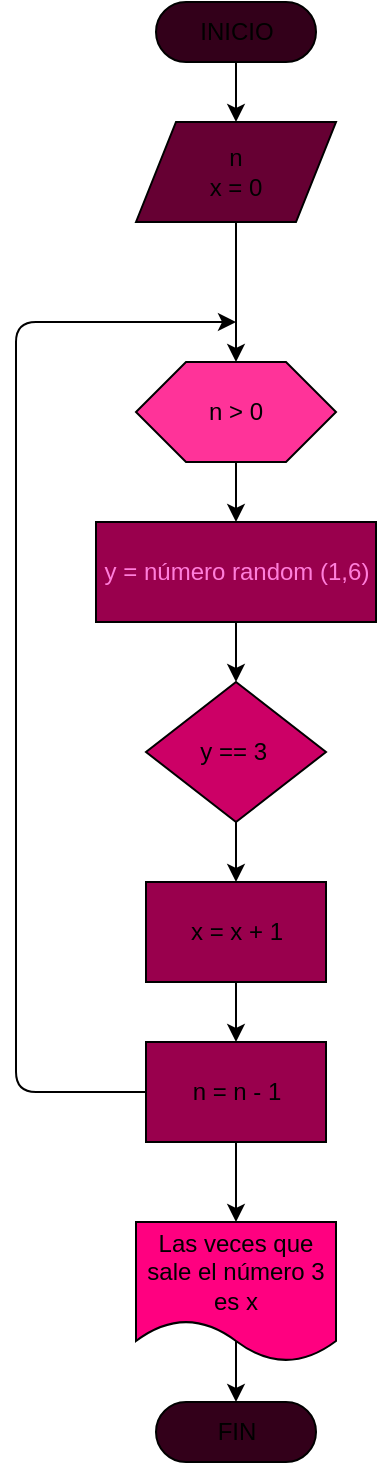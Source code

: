 <mxfile>
    <diagram id="pqEAikMX9t_D1epCM8OV" name="Página-1">
        <mxGraphModel dx="804" dy="470" grid="1" gridSize="10" guides="1" tooltips="1" connect="1" arrows="1" fold="1" page="1" pageScale="1" pageWidth="827" pageHeight="1169" math="0" shadow="0">
            <root>
                <mxCell id="0"/>
                <mxCell id="1" parent="0"/>
                <mxCell id="2" value="" style="edgeStyle=none;html=1;" parent="1" source="3" target="12" edge="1">
                    <mxGeometry relative="1" as="geometry"/>
                </mxCell>
                <mxCell id="3" value="INICIO" style="html=1;dashed=0;whitespace=wrap;shape=mxgraph.dfd.start;fillColor=#33001A;" parent="1" vertex="1">
                    <mxGeometry x="190" y="50" width="80" height="30" as="geometry"/>
                </mxCell>
                <mxCell id="20" value="" style="edgeStyle=none;html=1;" parent="1" source="6" target="16" edge="1">
                    <mxGeometry relative="1" as="geometry"/>
                </mxCell>
                <mxCell id="6" value="y == 3&amp;nbsp;" style="shape=rhombus;html=1;dashed=0;whitespace=wrap;perimeter=rhombusPerimeter;fillColor=#CC0066;" parent="1" vertex="1">
                    <mxGeometry x="185" y="390" width="90" height="70" as="geometry"/>
                </mxCell>
                <mxCell id="7" style="edgeStyle=none;html=1;exitX=0.5;exitY=0;exitDx=0;exitDy=0;entryX=0.5;entryY=0.5;entryDx=0;entryDy=-15;entryPerimeter=0;" parent="1" source="8" target="9" edge="1">
                    <mxGeometry relative="1" as="geometry"/>
                </mxCell>
                <mxCell id="8" value="Las veces que sale el número 3 es x" style="shape=document;whiteSpace=wrap;html=1;boundedLbl=1;dashed=0;flipH=1;fillColor=#FF0080;" parent="1" vertex="1">
                    <mxGeometry x="180" y="660" width="100" height="70" as="geometry"/>
                </mxCell>
                <mxCell id="9" value="FIN" style="html=1;dashed=0;whitespace=wrap;shape=mxgraph.dfd.start;fillColor=#33001A;" parent="1" vertex="1">
                    <mxGeometry x="190" y="750" width="80" height="30" as="geometry"/>
                </mxCell>
                <mxCell id="10" style="edgeStyle=none;html=1;exitX=0.5;exitY=1;exitDx=0;exitDy=0;entryX=0.5;entryY=0;entryDx=0;entryDy=0;" parent="1" source="12" target="18" edge="1">
                    <mxGeometry relative="1" as="geometry">
                        <Array as="points"/>
                        <mxPoint x="115" y="220" as="targetPoint"/>
                    </mxGeometry>
                </mxCell>
                <mxCell id="12" value="n&lt;br&gt;x = 0" style="shape=parallelogram;perimeter=parallelogramPerimeter;whiteSpace=wrap;html=1;dashed=0;fillColor=#660033;" parent="1" vertex="1">
                    <mxGeometry x="180" y="110" width="100" height="50" as="geometry"/>
                </mxCell>
                <mxCell id="21" value="" style="edgeStyle=none;html=1;" parent="1" source="15" target="6" edge="1">
                    <mxGeometry relative="1" as="geometry"/>
                </mxCell>
                <mxCell id="15" value="&lt;font color=&quot;#ff7edb&quot;&gt;y = número random (1,6)&lt;/font&gt;" style="html=1;dashed=0;whitespace=wrap;fillColor=#99004D;" parent="1" vertex="1">
                    <mxGeometry x="160" y="310" width="140" height="50" as="geometry"/>
                </mxCell>
                <mxCell id="24" value="" style="edgeStyle=none;html=1;" parent="1" source="16" target="22" edge="1">
                    <mxGeometry relative="1" as="geometry"/>
                </mxCell>
                <mxCell id="16" value="x = x + 1" style="html=1;dashed=0;whitespace=wrap;fillColor=#99004D;" parent="1" vertex="1">
                    <mxGeometry x="185" y="490" width="90" height="50" as="geometry"/>
                </mxCell>
                <mxCell id="27" value="" style="edgeStyle=none;html=1;" parent="1" source="18" target="15" edge="1">
                    <mxGeometry relative="1" as="geometry"/>
                </mxCell>
                <mxCell id="18" value="n &amp;gt; 0" style="shape=hexagon;perimeter=hexagonPerimeter2;whiteSpace=wrap;html=1;size=0.25;fillColor=#FF3399;" parent="1" vertex="1">
                    <mxGeometry x="180" y="230" width="100" height="50" as="geometry"/>
                </mxCell>
                <mxCell id="26" value="" style="edgeStyle=none;html=1;" parent="1" source="22" target="8" edge="1">
                    <mxGeometry relative="1" as="geometry"/>
                </mxCell>
                <mxCell id="28" style="edgeStyle=none;html=1;exitX=0;exitY=0.5;exitDx=0;exitDy=0;" edge="1" parent="1" source="22">
                    <mxGeometry relative="1" as="geometry">
                        <mxPoint x="230" y="210" as="targetPoint"/>
                        <Array as="points">
                            <mxPoint x="120" y="595"/>
                            <mxPoint x="120" y="210"/>
                        </Array>
                    </mxGeometry>
                </mxCell>
                <mxCell id="22" value="n = n - 1" style="html=1;dashed=0;whitespace=wrap;fillColor=#99004D;" parent="1" vertex="1">
                    <mxGeometry x="185" y="570" width="90" height="50" as="geometry"/>
                </mxCell>
            </root>
        </mxGraphModel>
    </diagram>
</mxfile>